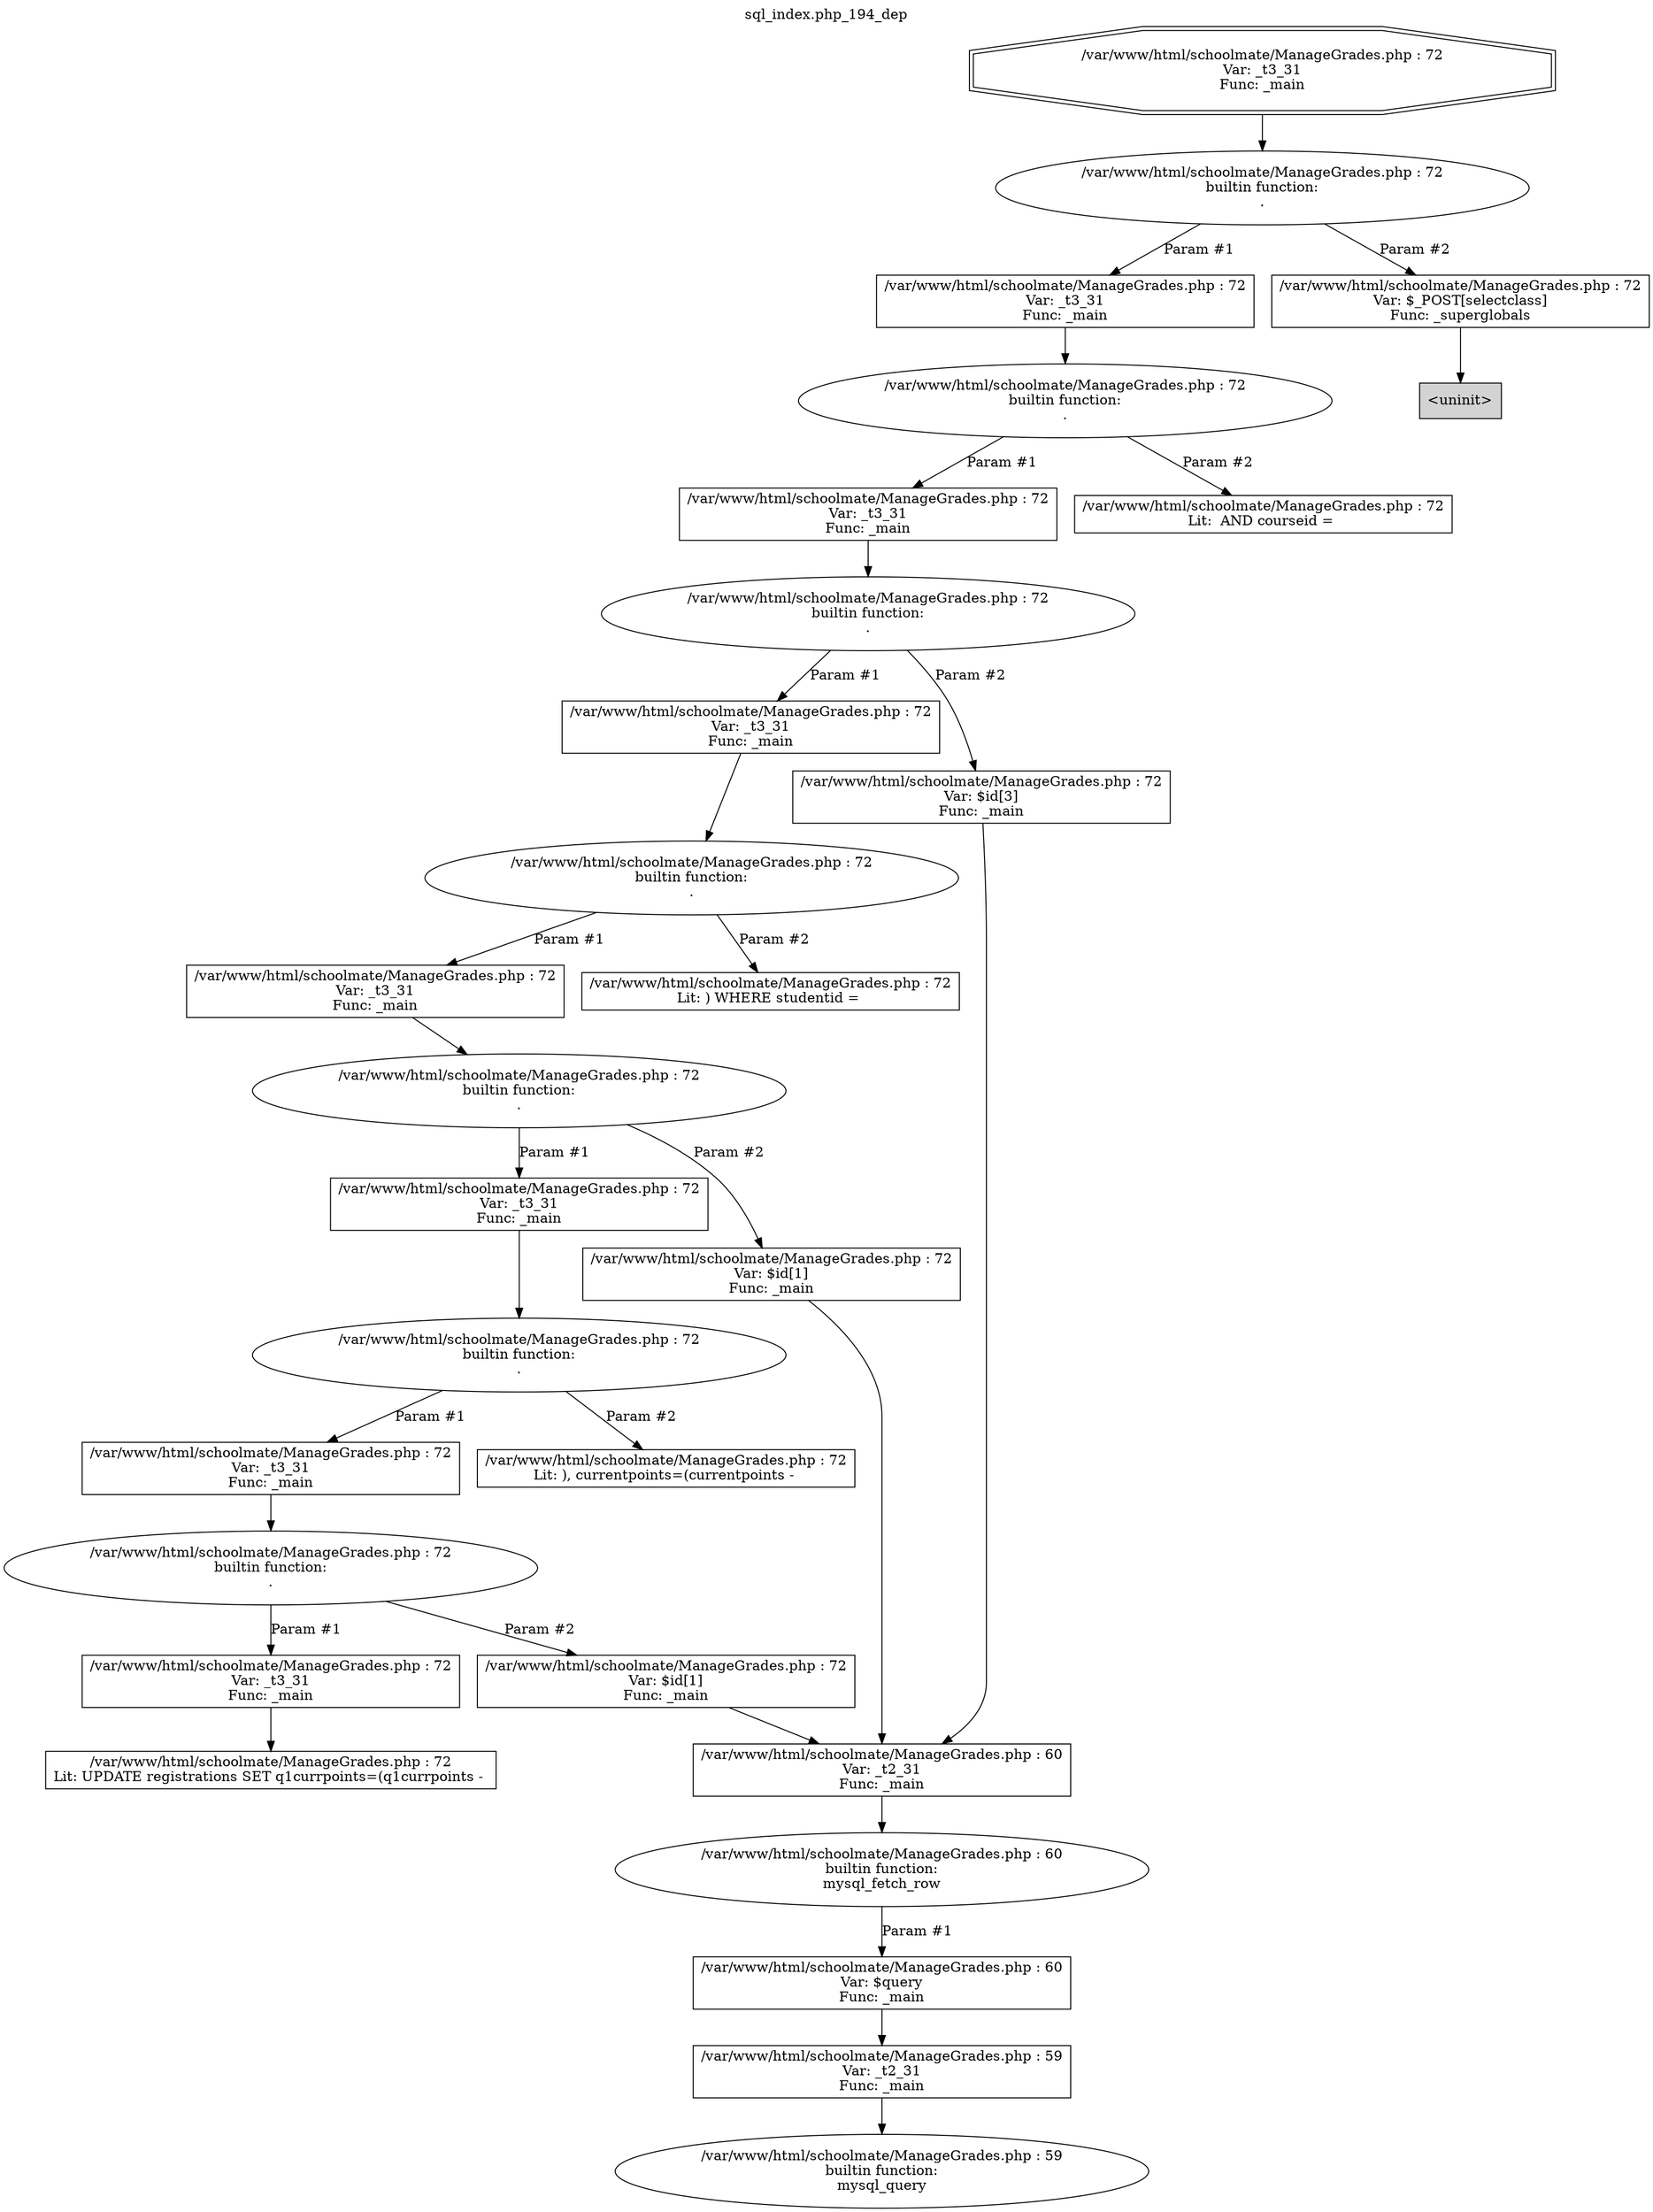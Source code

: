 digraph cfg {
  label="sql_index.php_194_dep";
  labelloc=t;
  n1 [shape=doubleoctagon, label="/var/www/html/schoolmate/ManageGrades.php : 72\nVar: _t3_31\nFunc: _main\n"];
  n2 [shape=ellipse, label="/var/www/html/schoolmate/ManageGrades.php : 72\nbuiltin function:\n.\n"];
  n3 [shape=box, label="/var/www/html/schoolmate/ManageGrades.php : 72\nVar: _t3_31\nFunc: _main\n"];
  n4 [shape=ellipse, label="/var/www/html/schoolmate/ManageGrades.php : 72\nbuiltin function:\n.\n"];
  n5 [shape=box, label="/var/www/html/schoolmate/ManageGrades.php : 72\nVar: _t3_31\nFunc: _main\n"];
  n6 [shape=ellipse, label="/var/www/html/schoolmate/ManageGrades.php : 72\nbuiltin function:\n.\n"];
  n7 [shape=box, label="/var/www/html/schoolmate/ManageGrades.php : 72\nVar: _t3_31\nFunc: _main\n"];
  n8 [shape=ellipse, label="/var/www/html/schoolmate/ManageGrades.php : 72\nbuiltin function:\n.\n"];
  n9 [shape=box, label="/var/www/html/schoolmate/ManageGrades.php : 72\nVar: _t3_31\nFunc: _main\n"];
  n10 [shape=ellipse, label="/var/www/html/schoolmate/ManageGrades.php : 72\nbuiltin function:\n.\n"];
  n11 [shape=box, label="/var/www/html/schoolmate/ManageGrades.php : 72\nVar: _t3_31\nFunc: _main\n"];
  n12 [shape=ellipse, label="/var/www/html/schoolmate/ManageGrades.php : 72\nbuiltin function:\n.\n"];
  n13 [shape=box, label="/var/www/html/schoolmate/ManageGrades.php : 72\nVar: _t3_31\nFunc: _main\n"];
  n14 [shape=ellipse, label="/var/www/html/schoolmate/ManageGrades.php : 72\nbuiltin function:\n.\n"];
  n15 [shape=box, label="/var/www/html/schoolmate/ManageGrades.php : 72\nVar: _t3_31\nFunc: _main\n"];
  n16 [shape=box, label="/var/www/html/schoolmate/ManageGrades.php : 72\nLit: UPDATE registrations SET q1currpoints=(q1currpoints - \n"];
  n17 [shape=box, label="/var/www/html/schoolmate/ManageGrades.php : 72\nVar: $id[1]\nFunc: _main\n"];
  n18 [shape=box, label="/var/www/html/schoolmate/ManageGrades.php : 60\nVar: _t2_31\nFunc: _main\n"];
  n19 [shape=ellipse, label="/var/www/html/schoolmate/ManageGrades.php : 60\nbuiltin function:\nmysql_fetch_row\n"];
  n20 [shape=box, label="/var/www/html/schoolmate/ManageGrades.php : 60\nVar: $query\nFunc: _main\n"];
  n21 [shape=box, label="/var/www/html/schoolmate/ManageGrades.php : 59\nVar: _t2_31\nFunc: _main\n"];
  n22 [shape=ellipse, label="/var/www/html/schoolmate/ManageGrades.php : 59\nbuiltin function:\nmysql_query\n"];
  n23 [shape=box, label="/var/www/html/schoolmate/ManageGrades.php : 72\nLit: ), currentpoints=(currentpoints - \n"];
  n24 [shape=box, label="/var/www/html/schoolmate/ManageGrades.php : 72\nVar: $id[1]\nFunc: _main\n"];
  n25 [shape=box, label="/var/www/html/schoolmate/ManageGrades.php : 72\nLit: ) WHERE studentid = \n"];
  n26 [shape=box, label="/var/www/html/schoolmate/ManageGrades.php : 72\nVar: $id[3]\nFunc: _main\n"];
  n27 [shape=box, label="/var/www/html/schoolmate/ManageGrades.php : 72\nLit:  AND courseid = \n"];
  n28 [shape=box, label="/var/www/html/schoolmate/ManageGrades.php : 72\nVar: $_POST[selectclass]\nFunc: _superglobals\n"];
  n29 [shape=box, label="<uninit>",style=filled];
  n1 -> n2;
  n3 -> n4;
  n5 -> n6;
  n7 -> n8;
  n9 -> n10;
  n11 -> n12;
  n13 -> n14;
  n15 -> n16;
  n14 -> n15[label="Param #1"];
  n14 -> n17[label="Param #2"];
  n18 -> n19;
  n21 -> n22;
  n20 -> n21;
  n19 -> n20[label="Param #1"];
  n17 -> n18;
  n12 -> n13[label="Param #1"];
  n12 -> n23[label="Param #2"];
  n10 -> n11[label="Param #1"];
  n10 -> n24[label="Param #2"];
  n24 -> n18;
  n8 -> n9[label="Param #1"];
  n8 -> n25[label="Param #2"];
  n6 -> n7[label="Param #1"];
  n6 -> n26[label="Param #2"];
  n26 -> n18;
  n4 -> n5[label="Param #1"];
  n4 -> n27[label="Param #2"];
  n2 -> n3[label="Param #1"];
  n2 -> n28[label="Param #2"];
  n28 -> n29;
}

